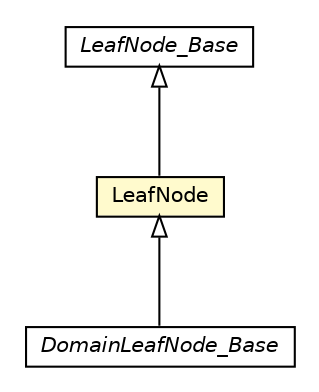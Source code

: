 #!/usr/local/bin/dot
#
# Class diagram 
# Generated by UMLGraph version 5.1 (http://www.umlgraph.org/)
#

digraph G {
	edge [fontname="Helvetica",fontsize=10,labelfontname="Helvetica",labelfontsize=10];
	node [fontname="Helvetica",fontsize=10,shape=plaintext];
	nodesep=0.25;
	ranksep=0.5;
	// pt.ist.fenixframework.adt.bplustree.LeafNode_Base
	c71238 [label=<<table title="pt.ist.fenixframework.adt.bplustree.LeafNode_Base" border="0" cellborder="1" cellspacing="0" cellpadding="2" port="p" href="./LeafNode_Base.html">
		<tr><td><table border="0" cellspacing="0" cellpadding="1">
<tr><td align="center" balign="center"><font face="Helvetica-Oblique"> LeafNode_Base </font></td></tr>
		</table></td></tr>
		</table>>, fontname="Helvetica", fontcolor="black", fontsize=10.0];
	// pt.ist.fenixframework.adt.bplustree.LeafNode
	c71239 [label=<<table title="pt.ist.fenixframework.adt.bplustree.LeafNode" border="0" cellborder="1" cellspacing="0" cellpadding="2" port="p" bgcolor="lemonChiffon" href="./LeafNode.html">
		<tr><td><table border="0" cellspacing="0" cellpadding="1">
<tr><td align="center" balign="center"> LeafNode </td></tr>
		</table></td></tr>
		</table>>, fontname="Helvetica", fontcolor="black", fontsize=10.0];
	// pt.ist.fenixframework.adt.bplustree.DomainLeafNode_Base
	c71246 [label=<<table title="pt.ist.fenixframework.adt.bplustree.DomainLeafNode_Base" border="0" cellborder="1" cellspacing="0" cellpadding="2" port="p" href="./DomainLeafNode_Base.html">
		<tr><td><table border="0" cellspacing="0" cellpadding="1">
<tr><td align="center" balign="center"><font face="Helvetica-Oblique"> DomainLeafNode_Base </font></td></tr>
		</table></td></tr>
		</table>>, fontname="Helvetica", fontcolor="black", fontsize=10.0];
	//pt.ist.fenixframework.adt.bplustree.LeafNode extends pt.ist.fenixframework.adt.bplustree.LeafNode_Base
	c71238:p -> c71239:p [dir=back,arrowtail=empty];
	//pt.ist.fenixframework.adt.bplustree.DomainLeafNode_Base extends pt.ist.fenixframework.adt.bplustree.LeafNode
	c71239:p -> c71246:p [dir=back,arrowtail=empty];
}

